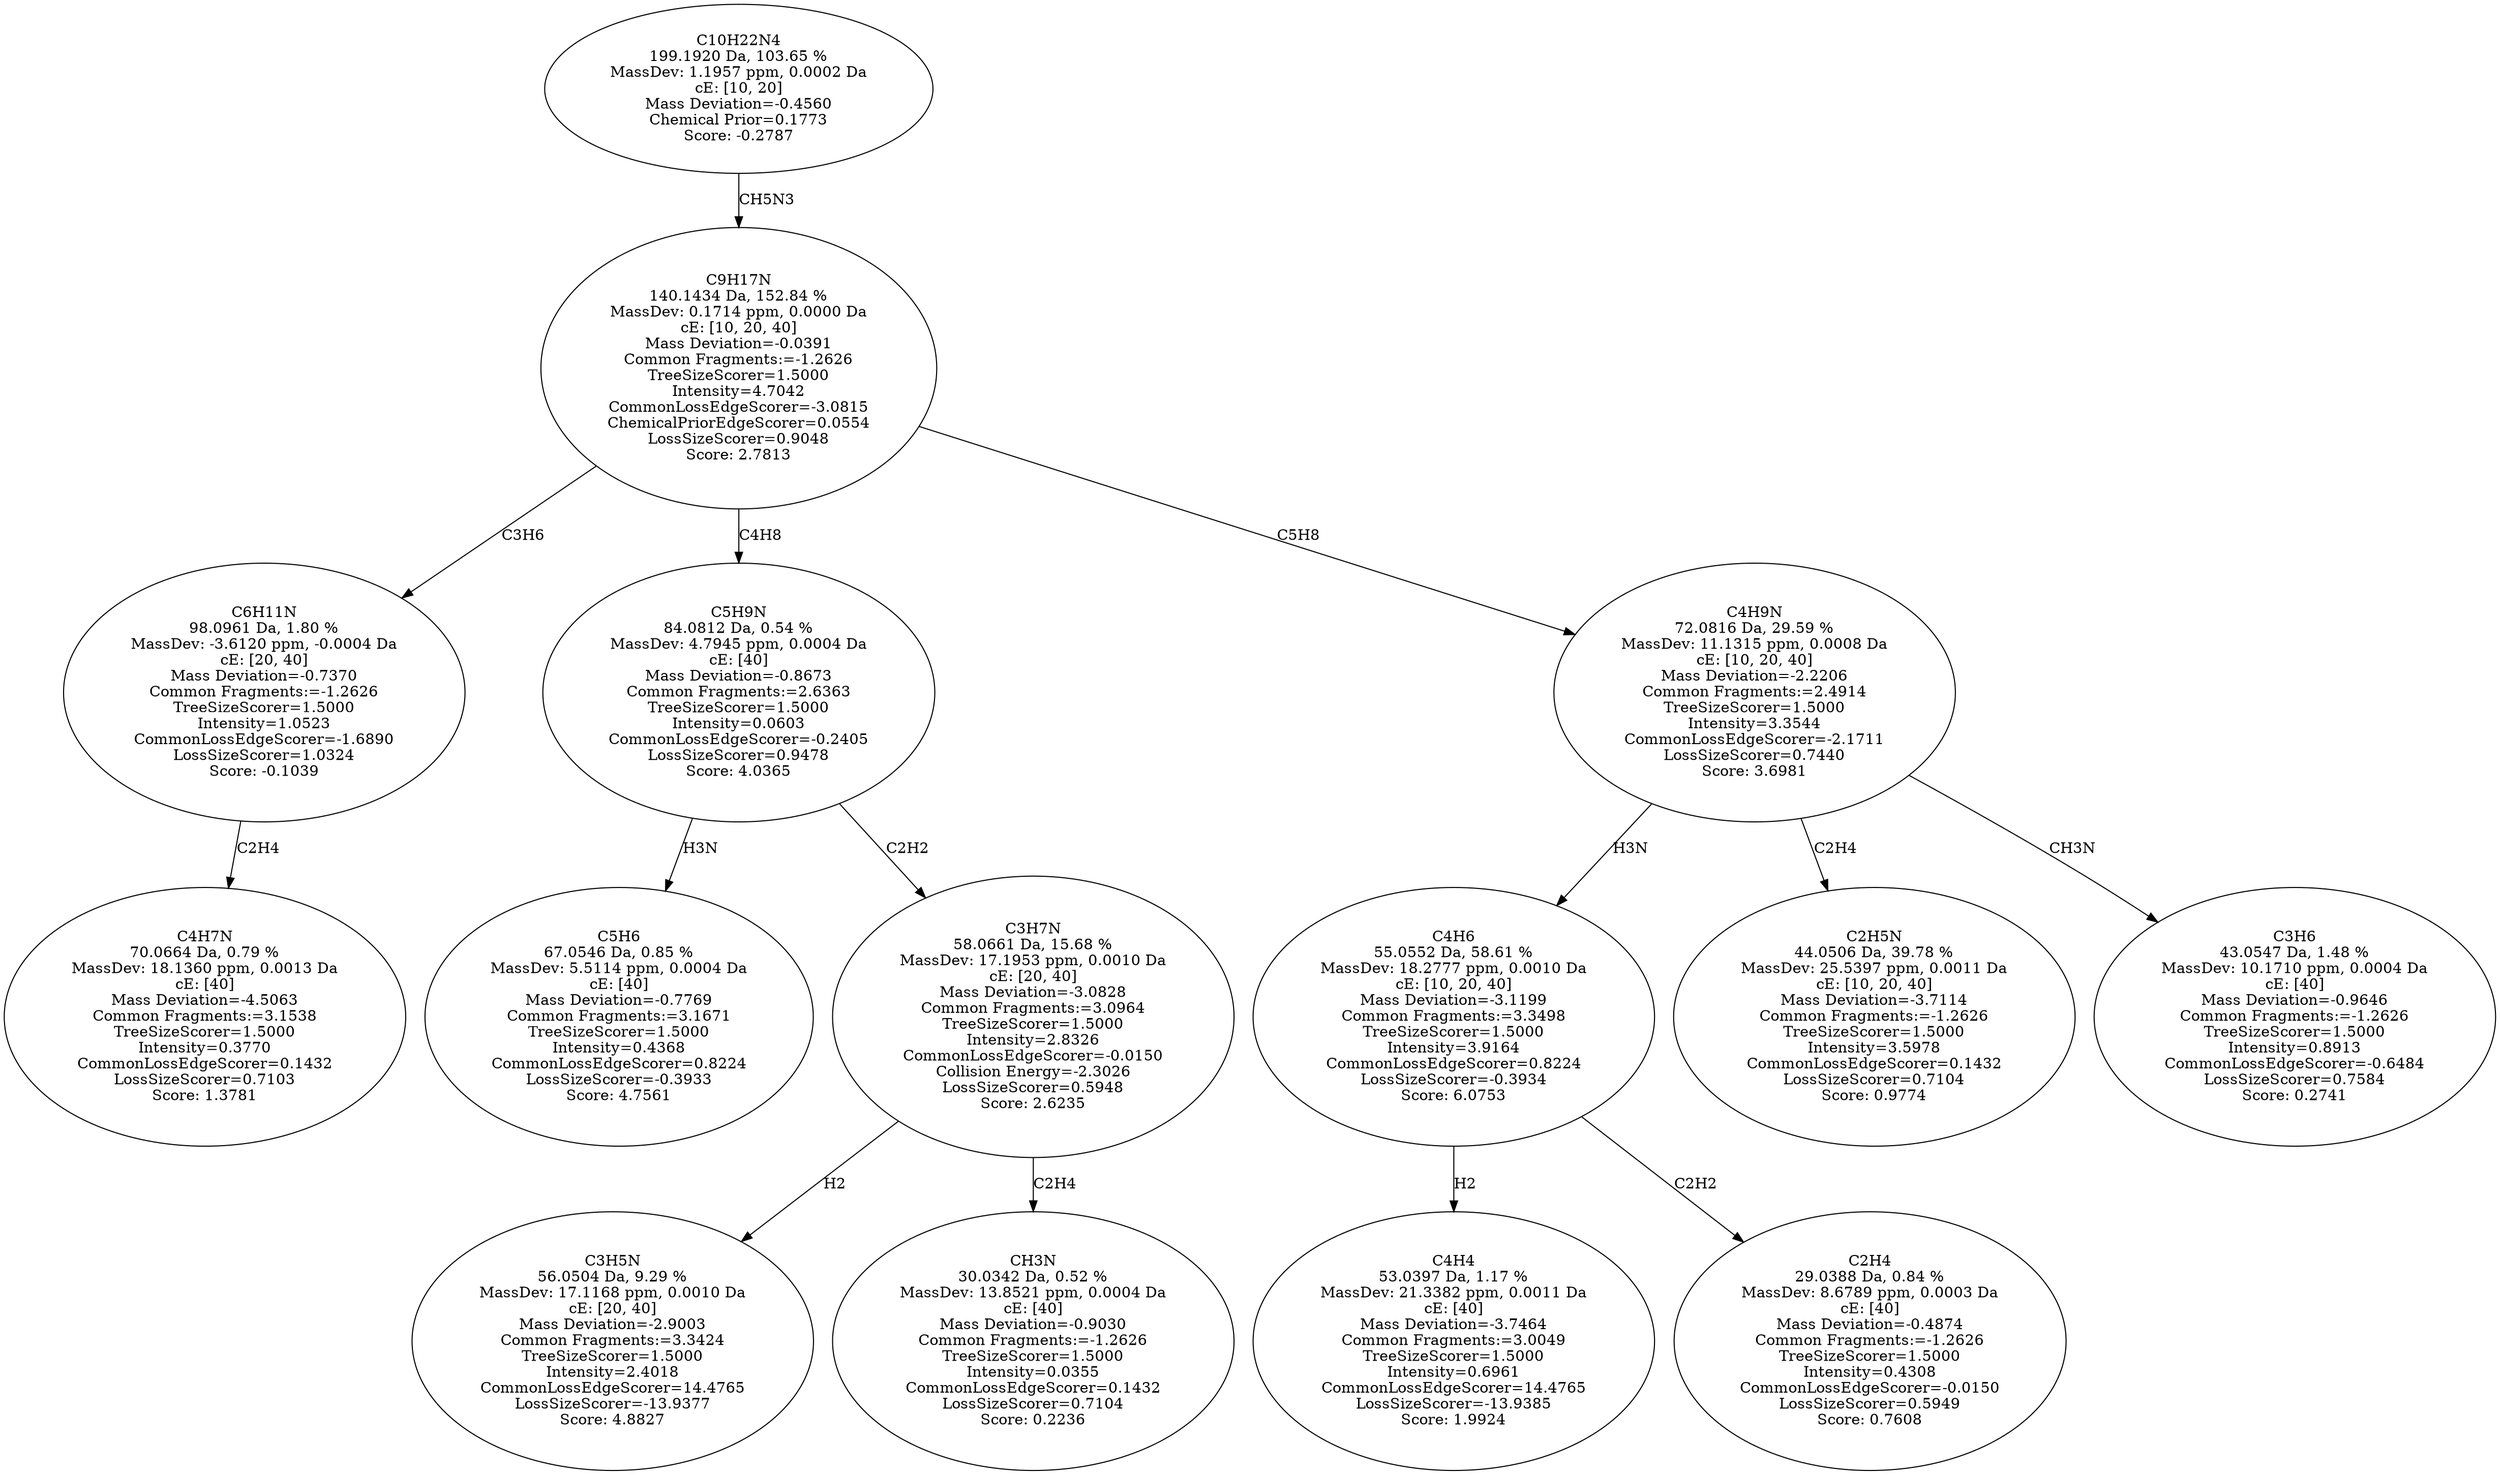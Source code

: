 strict digraph {
v1 [label="C4H7N\n70.0664 Da, 0.79 %\nMassDev: 18.1360 ppm, 0.0013 Da\ncE: [40]\nMass Deviation=-4.5063\nCommon Fragments:=3.1538\nTreeSizeScorer=1.5000\nIntensity=0.3770\nCommonLossEdgeScorer=0.1432\nLossSizeScorer=0.7103\nScore: 1.3781"];
v2 [label="C6H11N\n98.0961 Da, 1.80 %\nMassDev: -3.6120 ppm, -0.0004 Da\ncE: [20, 40]\nMass Deviation=-0.7370\nCommon Fragments:=-1.2626\nTreeSizeScorer=1.5000\nIntensity=1.0523\nCommonLossEdgeScorer=-1.6890\nLossSizeScorer=1.0324\nScore: -0.1039"];
v3 [label="C5H6\n67.0546 Da, 0.85 %\nMassDev: 5.5114 ppm, 0.0004 Da\ncE: [40]\nMass Deviation=-0.7769\nCommon Fragments:=3.1671\nTreeSizeScorer=1.5000\nIntensity=0.4368\nCommonLossEdgeScorer=0.8224\nLossSizeScorer=-0.3933\nScore: 4.7561"];
v4 [label="C3H5N\n56.0504 Da, 9.29 %\nMassDev: 17.1168 ppm, 0.0010 Da\ncE: [20, 40]\nMass Deviation=-2.9003\nCommon Fragments:=3.3424\nTreeSizeScorer=1.5000\nIntensity=2.4018\nCommonLossEdgeScorer=14.4765\nLossSizeScorer=-13.9377\nScore: 4.8827"];
v5 [label="CH3N\n30.0342 Da, 0.52 %\nMassDev: 13.8521 ppm, 0.0004 Da\ncE: [40]\nMass Deviation=-0.9030\nCommon Fragments:=-1.2626\nTreeSizeScorer=1.5000\nIntensity=0.0355\nCommonLossEdgeScorer=0.1432\nLossSizeScorer=0.7104\nScore: 0.2236"];
v6 [label="C3H7N\n58.0661 Da, 15.68 %\nMassDev: 17.1953 ppm, 0.0010 Da\ncE: [20, 40]\nMass Deviation=-3.0828\nCommon Fragments:=3.0964\nTreeSizeScorer=1.5000\nIntensity=2.8326\nCommonLossEdgeScorer=-0.0150\nCollision Energy=-2.3026\nLossSizeScorer=0.5948\nScore: 2.6235"];
v7 [label="C5H9N\n84.0812 Da, 0.54 %\nMassDev: 4.7945 ppm, 0.0004 Da\ncE: [40]\nMass Deviation=-0.8673\nCommon Fragments:=2.6363\nTreeSizeScorer=1.5000\nIntensity=0.0603\nCommonLossEdgeScorer=-0.2405\nLossSizeScorer=0.9478\nScore: 4.0365"];
v8 [label="C4H4\n53.0397 Da, 1.17 %\nMassDev: 21.3382 ppm, 0.0011 Da\ncE: [40]\nMass Deviation=-3.7464\nCommon Fragments:=3.0049\nTreeSizeScorer=1.5000\nIntensity=0.6961\nCommonLossEdgeScorer=14.4765\nLossSizeScorer=-13.9385\nScore: 1.9924"];
v9 [label="C2H4\n29.0388 Da, 0.84 %\nMassDev: 8.6789 ppm, 0.0003 Da\ncE: [40]\nMass Deviation=-0.4874\nCommon Fragments:=-1.2626\nTreeSizeScorer=1.5000\nIntensity=0.4308\nCommonLossEdgeScorer=-0.0150\nLossSizeScorer=0.5949\nScore: 0.7608"];
v10 [label="C4H6\n55.0552 Da, 58.61 %\nMassDev: 18.2777 ppm, 0.0010 Da\ncE: [10, 20, 40]\nMass Deviation=-3.1199\nCommon Fragments:=3.3498\nTreeSizeScorer=1.5000\nIntensity=3.9164\nCommonLossEdgeScorer=0.8224\nLossSizeScorer=-0.3934\nScore: 6.0753"];
v11 [label="C2H5N\n44.0506 Da, 39.78 %\nMassDev: 25.5397 ppm, 0.0011 Da\ncE: [10, 20, 40]\nMass Deviation=-3.7114\nCommon Fragments:=-1.2626\nTreeSizeScorer=1.5000\nIntensity=3.5978\nCommonLossEdgeScorer=0.1432\nLossSizeScorer=0.7104\nScore: 0.9774"];
v12 [label="C3H6\n43.0547 Da, 1.48 %\nMassDev: 10.1710 ppm, 0.0004 Da\ncE: [40]\nMass Deviation=-0.9646\nCommon Fragments:=-1.2626\nTreeSizeScorer=1.5000\nIntensity=0.8913\nCommonLossEdgeScorer=-0.6484\nLossSizeScorer=0.7584\nScore: 0.2741"];
v13 [label="C4H9N\n72.0816 Da, 29.59 %\nMassDev: 11.1315 ppm, 0.0008 Da\ncE: [10, 20, 40]\nMass Deviation=-2.2206\nCommon Fragments:=2.4914\nTreeSizeScorer=1.5000\nIntensity=3.3544\nCommonLossEdgeScorer=-2.1711\nLossSizeScorer=0.7440\nScore: 3.6981"];
v14 [label="C9H17N\n140.1434 Da, 152.84 %\nMassDev: 0.1714 ppm, 0.0000 Da\ncE: [10, 20, 40]\nMass Deviation=-0.0391\nCommon Fragments:=-1.2626\nTreeSizeScorer=1.5000\nIntensity=4.7042\nCommonLossEdgeScorer=-3.0815\nChemicalPriorEdgeScorer=0.0554\nLossSizeScorer=0.9048\nScore: 2.7813"];
v15 [label="C10H22N4\n199.1920 Da, 103.65 %\nMassDev: 1.1957 ppm, 0.0002 Da\ncE: [10, 20]\nMass Deviation=-0.4560\nChemical Prior=0.1773\nScore: -0.2787"];
v2 -> v1 [label="C2H4"];
v14 -> v2 [label="C3H6"];
v7 -> v3 [label="H3N"];
v6 -> v4 [label="H2"];
v6 -> v5 [label="C2H4"];
v7 -> v6 [label="C2H2"];
v14 -> v7 [label="C4H8"];
v10 -> v8 [label="H2"];
v10 -> v9 [label="C2H2"];
v13 -> v10 [label="H3N"];
v13 -> v11 [label="C2H4"];
v13 -> v12 [label="CH3N"];
v14 -> v13 [label="C5H8"];
v15 -> v14 [label="CH5N3"];
}
